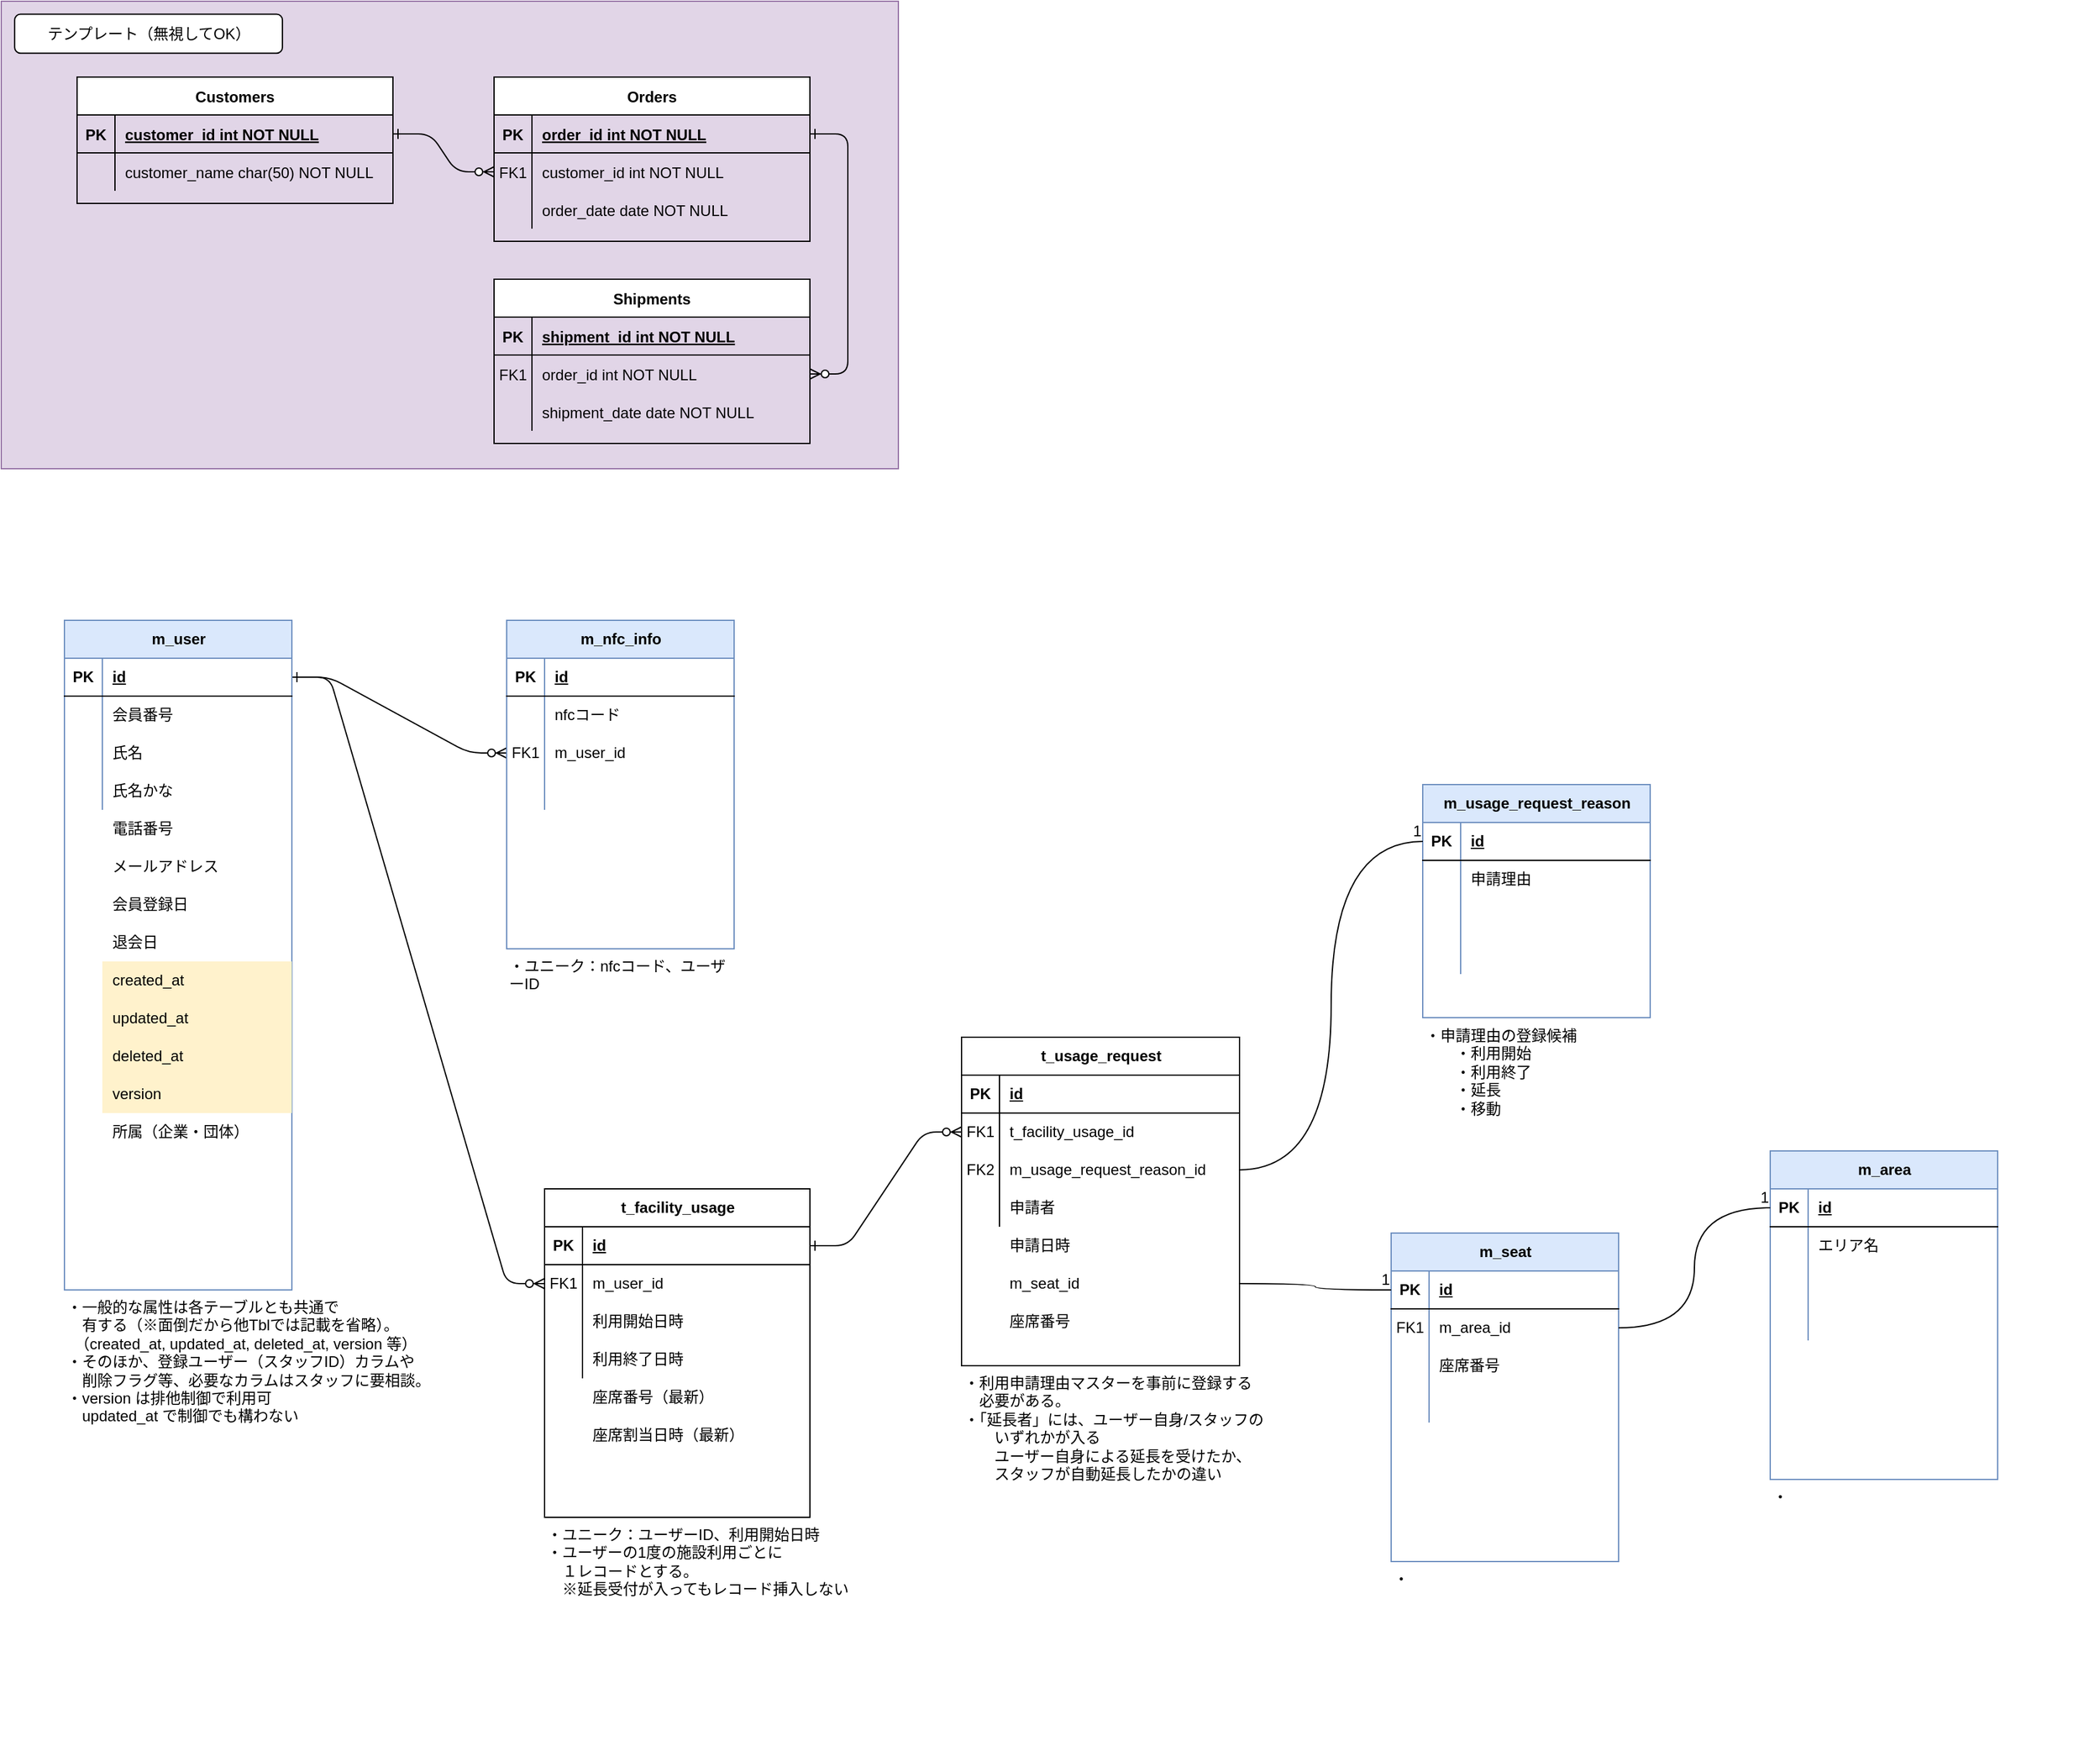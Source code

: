 <mxfile version="26.0.14">
  <diagram id="R2lEEEUBdFMjLlhIrx00" name="Page-1">
    <mxGraphModel dx="1495" dy="1040" grid="1" gridSize="10" guides="1" tooltips="1" connect="1" arrows="1" fold="1" page="1" pageScale="1" pageWidth="850" pageHeight="1100" math="0" shadow="0" extFonts="Permanent Marker^https://fonts.googleapis.com/css?family=Permanent+Marker">
      <root>
        <mxCell id="0" />
        <mxCell id="1" parent="0" />
        <mxCell id="Bmw6ZuZU9hORKg3axYNb-10" value="" style="group" parent="1" vertex="1" connectable="0">
          <mxGeometry x="60" y="60" width="710" height="370" as="geometry" />
        </mxCell>
        <mxCell id="Bmw6ZuZU9hORKg3axYNb-8" value="" style="rounded=0;whiteSpace=wrap;html=1;fillColor=#e1d5e7;strokeColor=#9673a6;" parent="Bmw6ZuZU9hORKg3axYNb-10" vertex="1">
          <mxGeometry width="710" height="370.0" as="geometry" />
        </mxCell>
        <mxCell id="Bmw6ZuZU9hORKg3axYNb-9" value="テンプレート（無視してOK）" style="rounded=1;whiteSpace=wrap;html=1;" parent="Bmw6ZuZU9hORKg3axYNb-10" vertex="1">
          <mxGeometry x="10.597" y="10.278" width="211.94" height="30.833" as="geometry" />
        </mxCell>
        <mxCell id="C-vyLk0tnHw3VtMMgP7b-1" value="" style="edgeStyle=entityRelationEdgeStyle;endArrow=ERzeroToMany;startArrow=ERone;endFill=1;startFill=0;" parent="1" source="C-vyLk0tnHw3VtMMgP7b-24" target="C-vyLk0tnHw3VtMMgP7b-6" edge="1">
          <mxGeometry width="100" height="100" relative="1" as="geometry">
            <mxPoint x="340" y="720" as="sourcePoint" />
            <mxPoint x="440" y="620" as="targetPoint" />
          </mxGeometry>
        </mxCell>
        <mxCell id="C-vyLk0tnHw3VtMMgP7b-12" value="" style="edgeStyle=entityRelationEdgeStyle;endArrow=ERzeroToMany;startArrow=ERone;endFill=1;startFill=0;" parent="1" source="C-vyLk0tnHw3VtMMgP7b-3" target="C-vyLk0tnHw3VtMMgP7b-17" edge="1">
          <mxGeometry width="100" height="100" relative="1" as="geometry">
            <mxPoint x="400" y="180" as="sourcePoint" />
            <mxPoint x="460" y="205" as="targetPoint" />
          </mxGeometry>
        </mxCell>
        <mxCell id="C-vyLk0tnHw3VtMMgP7b-2" value="Orders" style="shape=table;startSize=30;container=1;collapsible=1;childLayout=tableLayout;fixedRows=1;rowLines=0;fontStyle=1;align=center;resizeLast=1;" parent="1" vertex="1">
          <mxGeometry x="450" y="120" width="250" height="130" as="geometry" />
        </mxCell>
        <mxCell id="C-vyLk0tnHw3VtMMgP7b-3" value="" style="shape=partialRectangle;collapsible=0;dropTarget=0;pointerEvents=0;fillColor=none;points=[[0,0.5],[1,0.5]];portConstraint=eastwest;top=0;left=0;right=0;bottom=1;" parent="C-vyLk0tnHw3VtMMgP7b-2" vertex="1">
          <mxGeometry y="30" width="250" height="30" as="geometry" />
        </mxCell>
        <mxCell id="C-vyLk0tnHw3VtMMgP7b-4" value="PK" style="shape=partialRectangle;overflow=hidden;connectable=0;fillColor=none;top=0;left=0;bottom=0;right=0;fontStyle=1;" parent="C-vyLk0tnHw3VtMMgP7b-3" vertex="1">
          <mxGeometry width="30" height="30" as="geometry" />
        </mxCell>
        <mxCell id="C-vyLk0tnHw3VtMMgP7b-5" value="order_id int NOT NULL " style="shape=partialRectangle;overflow=hidden;connectable=0;fillColor=none;top=0;left=0;bottom=0;right=0;align=left;spacingLeft=6;fontStyle=5;" parent="C-vyLk0tnHw3VtMMgP7b-3" vertex="1">
          <mxGeometry x="30" width="220" height="30" as="geometry" />
        </mxCell>
        <mxCell id="C-vyLk0tnHw3VtMMgP7b-6" value="" style="shape=partialRectangle;collapsible=0;dropTarget=0;pointerEvents=0;fillColor=none;points=[[0,0.5],[1,0.5]];portConstraint=eastwest;top=0;left=0;right=0;bottom=0;" parent="C-vyLk0tnHw3VtMMgP7b-2" vertex="1">
          <mxGeometry y="60" width="250" height="30" as="geometry" />
        </mxCell>
        <mxCell id="C-vyLk0tnHw3VtMMgP7b-7" value="FK1" style="shape=partialRectangle;overflow=hidden;connectable=0;fillColor=none;top=0;left=0;bottom=0;right=0;" parent="C-vyLk0tnHw3VtMMgP7b-6" vertex="1">
          <mxGeometry width="30" height="30" as="geometry" />
        </mxCell>
        <mxCell id="C-vyLk0tnHw3VtMMgP7b-8" value="customer_id int NOT NULL" style="shape=partialRectangle;overflow=hidden;connectable=0;fillColor=none;top=0;left=0;bottom=0;right=0;align=left;spacingLeft=6;" parent="C-vyLk0tnHw3VtMMgP7b-6" vertex="1">
          <mxGeometry x="30" width="220" height="30" as="geometry" />
        </mxCell>
        <mxCell id="C-vyLk0tnHw3VtMMgP7b-9" value="" style="shape=partialRectangle;collapsible=0;dropTarget=0;pointerEvents=0;fillColor=none;points=[[0,0.5],[1,0.5]];portConstraint=eastwest;top=0;left=0;right=0;bottom=0;" parent="C-vyLk0tnHw3VtMMgP7b-2" vertex="1">
          <mxGeometry y="90" width="250" height="30" as="geometry" />
        </mxCell>
        <mxCell id="C-vyLk0tnHw3VtMMgP7b-10" value="" style="shape=partialRectangle;overflow=hidden;connectable=0;fillColor=none;top=0;left=0;bottom=0;right=0;" parent="C-vyLk0tnHw3VtMMgP7b-9" vertex="1">
          <mxGeometry width="30" height="30" as="geometry" />
        </mxCell>
        <mxCell id="C-vyLk0tnHw3VtMMgP7b-11" value="order_date date NOT NULL" style="shape=partialRectangle;overflow=hidden;connectable=0;fillColor=none;top=0;left=0;bottom=0;right=0;align=left;spacingLeft=6;" parent="C-vyLk0tnHw3VtMMgP7b-9" vertex="1">
          <mxGeometry x="30" width="220" height="30" as="geometry" />
        </mxCell>
        <mxCell id="C-vyLk0tnHw3VtMMgP7b-13" value="Shipments" style="shape=table;startSize=30;container=1;collapsible=1;childLayout=tableLayout;fixedRows=1;rowLines=0;fontStyle=1;align=center;resizeLast=1;" parent="1" vertex="1">
          <mxGeometry x="450" y="280" width="250" height="130" as="geometry" />
        </mxCell>
        <mxCell id="C-vyLk0tnHw3VtMMgP7b-14" value="" style="shape=partialRectangle;collapsible=0;dropTarget=0;pointerEvents=0;fillColor=none;points=[[0,0.5],[1,0.5]];portConstraint=eastwest;top=0;left=0;right=0;bottom=1;" parent="C-vyLk0tnHw3VtMMgP7b-13" vertex="1">
          <mxGeometry y="30" width="250" height="30" as="geometry" />
        </mxCell>
        <mxCell id="C-vyLk0tnHw3VtMMgP7b-15" value="PK" style="shape=partialRectangle;overflow=hidden;connectable=0;fillColor=none;top=0;left=0;bottom=0;right=0;fontStyle=1;" parent="C-vyLk0tnHw3VtMMgP7b-14" vertex="1">
          <mxGeometry width="30" height="30" as="geometry" />
        </mxCell>
        <mxCell id="C-vyLk0tnHw3VtMMgP7b-16" value="shipment_id int NOT NULL " style="shape=partialRectangle;overflow=hidden;connectable=0;fillColor=none;top=0;left=0;bottom=0;right=0;align=left;spacingLeft=6;fontStyle=5;" parent="C-vyLk0tnHw3VtMMgP7b-14" vertex="1">
          <mxGeometry x="30" width="220" height="30" as="geometry" />
        </mxCell>
        <mxCell id="C-vyLk0tnHw3VtMMgP7b-17" value="" style="shape=partialRectangle;collapsible=0;dropTarget=0;pointerEvents=0;fillColor=none;points=[[0,0.5],[1,0.5]];portConstraint=eastwest;top=0;left=0;right=0;bottom=0;" parent="C-vyLk0tnHw3VtMMgP7b-13" vertex="1">
          <mxGeometry y="60" width="250" height="30" as="geometry" />
        </mxCell>
        <mxCell id="C-vyLk0tnHw3VtMMgP7b-18" value="FK1" style="shape=partialRectangle;overflow=hidden;connectable=0;fillColor=none;top=0;left=0;bottom=0;right=0;" parent="C-vyLk0tnHw3VtMMgP7b-17" vertex="1">
          <mxGeometry width="30" height="30" as="geometry" />
        </mxCell>
        <mxCell id="C-vyLk0tnHw3VtMMgP7b-19" value="order_id int NOT NULL" style="shape=partialRectangle;overflow=hidden;connectable=0;fillColor=none;top=0;left=0;bottom=0;right=0;align=left;spacingLeft=6;" parent="C-vyLk0tnHw3VtMMgP7b-17" vertex="1">
          <mxGeometry x="30" width="220" height="30" as="geometry" />
        </mxCell>
        <mxCell id="C-vyLk0tnHw3VtMMgP7b-20" value="" style="shape=partialRectangle;collapsible=0;dropTarget=0;pointerEvents=0;fillColor=none;points=[[0,0.5],[1,0.5]];portConstraint=eastwest;top=0;left=0;right=0;bottom=0;" parent="C-vyLk0tnHw3VtMMgP7b-13" vertex="1">
          <mxGeometry y="90" width="250" height="30" as="geometry" />
        </mxCell>
        <mxCell id="C-vyLk0tnHw3VtMMgP7b-21" value="" style="shape=partialRectangle;overflow=hidden;connectable=0;fillColor=none;top=0;left=0;bottom=0;right=0;" parent="C-vyLk0tnHw3VtMMgP7b-20" vertex="1">
          <mxGeometry width="30" height="30" as="geometry" />
        </mxCell>
        <mxCell id="C-vyLk0tnHw3VtMMgP7b-22" value="shipment_date date NOT NULL" style="shape=partialRectangle;overflow=hidden;connectable=0;fillColor=none;top=0;left=0;bottom=0;right=0;align=left;spacingLeft=6;" parent="C-vyLk0tnHw3VtMMgP7b-20" vertex="1">
          <mxGeometry x="30" width="220" height="30" as="geometry" />
        </mxCell>
        <mxCell id="C-vyLk0tnHw3VtMMgP7b-23" value="Customers" style="shape=table;startSize=30;container=1;collapsible=1;childLayout=tableLayout;fixedRows=1;rowLines=0;fontStyle=1;align=center;resizeLast=1;" parent="1" vertex="1">
          <mxGeometry x="120" y="120" width="250" height="100" as="geometry" />
        </mxCell>
        <mxCell id="C-vyLk0tnHw3VtMMgP7b-24" value="" style="shape=partialRectangle;collapsible=0;dropTarget=0;pointerEvents=0;fillColor=none;points=[[0,0.5],[1,0.5]];portConstraint=eastwest;top=0;left=0;right=0;bottom=1;" parent="C-vyLk0tnHw3VtMMgP7b-23" vertex="1">
          <mxGeometry y="30" width="250" height="30" as="geometry" />
        </mxCell>
        <mxCell id="C-vyLk0tnHw3VtMMgP7b-25" value="PK" style="shape=partialRectangle;overflow=hidden;connectable=0;fillColor=none;top=0;left=0;bottom=0;right=0;fontStyle=1;" parent="C-vyLk0tnHw3VtMMgP7b-24" vertex="1">
          <mxGeometry width="30" height="30" as="geometry" />
        </mxCell>
        <mxCell id="C-vyLk0tnHw3VtMMgP7b-26" value="customer_id int NOT NULL " style="shape=partialRectangle;overflow=hidden;connectable=0;fillColor=none;top=0;left=0;bottom=0;right=0;align=left;spacingLeft=6;fontStyle=5;" parent="C-vyLk0tnHw3VtMMgP7b-24" vertex="1">
          <mxGeometry x="30" width="220" height="30" as="geometry" />
        </mxCell>
        <mxCell id="C-vyLk0tnHw3VtMMgP7b-27" value="" style="shape=partialRectangle;collapsible=0;dropTarget=0;pointerEvents=0;fillColor=none;points=[[0,0.5],[1,0.5]];portConstraint=eastwest;top=0;left=0;right=0;bottom=0;" parent="C-vyLk0tnHw3VtMMgP7b-23" vertex="1">
          <mxGeometry y="60" width="250" height="30" as="geometry" />
        </mxCell>
        <mxCell id="C-vyLk0tnHw3VtMMgP7b-28" value="" style="shape=partialRectangle;overflow=hidden;connectable=0;fillColor=none;top=0;left=0;bottom=0;right=0;" parent="C-vyLk0tnHw3VtMMgP7b-27" vertex="1">
          <mxGeometry width="30" height="30" as="geometry" />
        </mxCell>
        <mxCell id="C-vyLk0tnHw3VtMMgP7b-29" value="customer_name char(50) NOT NULL" style="shape=partialRectangle;overflow=hidden;connectable=0;fillColor=none;top=0;left=0;bottom=0;right=0;align=left;spacingLeft=6;" parent="C-vyLk0tnHw3VtMMgP7b-27" vertex="1">
          <mxGeometry x="30" width="220" height="30" as="geometry" />
        </mxCell>
        <mxCell id="OpNJAdLQlDWhWEvQpYmf-25" value="" style="edgeStyle=entityRelationEdgeStyle;endArrow=ERzeroToMany;startArrow=ERone;endFill=1;startFill=0;entryX=0;entryY=0.5;entryDx=0;entryDy=0;exitX=1;exitY=0.5;exitDx=0;exitDy=0;" parent="1" source="R0zpnI-MLgvsaB91XFQU-2" target="OpNJAdLQlDWhWEvQpYmf-9" edge="1">
          <mxGeometry width="100" height="100" relative="1" as="geometry">
            <mxPoint x="290" y="600" as="sourcePoint" />
            <mxPoint x="370" y="630" as="targetPoint" />
          </mxGeometry>
        </mxCell>
        <mxCell id="OpNJAdLQlDWhWEvQpYmf-40" value="" style="edgeStyle=entityRelationEdgeStyle;endArrow=ERzeroToMany;startArrow=ERone;endFill=1;startFill=0;entryX=0;entryY=0.5;entryDx=0;entryDy=0;exitX=1;exitY=0.5;exitDx=0;exitDy=0;" parent="1" source="R0zpnI-MLgvsaB91XFQU-2" target="OpNJAdLQlDWhWEvQpYmf-31" edge="1">
          <mxGeometry width="100" height="100" relative="1" as="geometry">
            <mxPoint x="300" y="605" as="sourcePoint" />
            <mxPoint x="390" y="665" as="targetPoint" />
          </mxGeometry>
        </mxCell>
        <mxCell id="Bmw6ZuZU9hORKg3axYNb-2" value="" style="group" parent="1" vertex="1" connectable="0">
          <mxGeometry x="490" y="1000" width="300" height="440" as="geometry" />
        </mxCell>
        <mxCell id="OpNJAdLQlDWhWEvQpYmf-41" value="・ユニーク：ユーザーID、利用開始日時&lt;div&gt;・ユーザーの1度の施設利用ごとに&lt;/div&gt;&lt;div&gt;　１レコードとする。&lt;/div&gt;&lt;div&gt;　※延長受付が入ってもレコード挿入しない&lt;/div&gt;&lt;div&gt;&lt;br&gt;&lt;/div&gt;" style="text;html=1;align=left;verticalAlign=top;whiteSpace=wrap;rounded=0;" parent="Bmw6ZuZU9hORKg3axYNb-2" vertex="1">
          <mxGeometry y="260" width="270" height="110" as="geometry" />
        </mxCell>
        <mxCell id="Bmw6ZuZU9hORKg3axYNb-1" value="" style="group" parent="Bmw6ZuZU9hORKg3axYNb-2" vertex="1" connectable="0">
          <mxGeometry width="300" height="260" as="geometry" />
        </mxCell>
        <mxCell id="OpNJAdLQlDWhWEvQpYmf-27" value="t_facility_usage" style="shape=table;startSize=30;container=1;collapsible=1;childLayout=tableLayout;fixedRows=1;rowLines=0;fontStyle=1;align=center;resizeLast=1;html=1;" parent="Bmw6ZuZU9hORKg3axYNb-1" vertex="1">
          <mxGeometry width="210" height="260" as="geometry" />
        </mxCell>
        <mxCell id="OpNJAdLQlDWhWEvQpYmf-28" value="" style="shape=tableRow;horizontal=0;startSize=0;swimlaneHead=0;swimlaneBody=0;fillColor=none;collapsible=0;dropTarget=0;points=[[0,0.5],[1,0.5]];portConstraint=eastwest;top=0;left=0;right=0;bottom=1;" parent="OpNJAdLQlDWhWEvQpYmf-27" vertex="1">
          <mxGeometry y="30" width="210" height="30" as="geometry" />
        </mxCell>
        <mxCell id="OpNJAdLQlDWhWEvQpYmf-29" value="PK" style="shape=partialRectangle;connectable=0;fillColor=none;top=0;left=0;bottom=0;right=0;fontStyle=1;overflow=hidden;whiteSpace=wrap;html=1;" parent="OpNJAdLQlDWhWEvQpYmf-28" vertex="1">
          <mxGeometry width="30" height="30" as="geometry">
            <mxRectangle width="30" height="30" as="alternateBounds" />
          </mxGeometry>
        </mxCell>
        <mxCell id="OpNJAdLQlDWhWEvQpYmf-30" value="id" style="shape=partialRectangle;connectable=0;fillColor=none;top=0;left=0;bottom=0;right=0;align=left;spacingLeft=6;fontStyle=5;overflow=hidden;whiteSpace=wrap;html=1;" parent="OpNJAdLQlDWhWEvQpYmf-28" vertex="1">
          <mxGeometry x="30" width="180" height="30" as="geometry">
            <mxRectangle width="180" height="30" as="alternateBounds" />
          </mxGeometry>
        </mxCell>
        <mxCell id="OpNJAdLQlDWhWEvQpYmf-31" value="" style="shape=tableRow;horizontal=0;startSize=0;swimlaneHead=0;swimlaneBody=0;fillColor=none;collapsible=0;dropTarget=0;points=[[0,0.5],[1,0.5]];portConstraint=eastwest;top=0;left=0;right=0;bottom=0;" parent="OpNJAdLQlDWhWEvQpYmf-27" vertex="1">
          <mxGeometry y="60" width="210" height="30" as="geometry" />
        </mxCell>
        <mxCell id="OpNJAdLQlDWhWEvQpYmf-32" value="FK1" style="shape=partialRectangle;connectable=0;fillColor=none;top=0;left=0;bottom=0;right=0;editable=1;overflow=hidden;whiteSpace=wrap;html=1;" parent="OpNJAdLQlDWhWEvQpYmf-31" vertex="1">
          <mxGeometry width="30" height="30" as="geometry">
            <mxRectangle width="30" height="30" as="alternateBounds" />
          </mxGeometry>
        </mxCell>
        <mxCell id="OpNJAdLQlDWhWEvQpYmf-33" value="m_user_id" style="shape=partialRectangle;connectable=0;fillColor=none;top=0;left=0;bottom=0;right=0;align=left;spacingLeft=6;overflow=hidden;whiteSpace=wrap;html=1;" parent="OpNJAdLQlDWhWEvQpYmf-31" vertex="1">
          <mxGeometry x="30" width="180" height="30" as="geometry">
            <mxRectangle width="180" height="30" as="alternateBounds" />
          </mxGeometry>
        </mxCell>
        <mxCell id="OpNJAdLQlDWhWEvQpYmf-34" value="" style="shape=tableRow;horizontal=0;startSize=0;swimlaneHead=0;swimlaneBody=0;fillColor=none;collapsible=0;dropTarget=0;points=[[0,0.5],[1,0.5]];portConstraint=eastwest;top=0;left=0;right=0;bottom=0;" parent="OpNJAdLQlDWhWEvQpYmf-27" vertex="1">
          <mxGeometry y="90" width="210" height="30" as="geometry" />
        </mxCell>
        <mxCell id="OpNJAdLQlDWhWEvQpYmf-35" value="" style="shape=partialRectangle;connectable=0;fillColor=none;top=0;left=0;bottom=0;right=0;editable=1;overflow=hidden;whiteSpace=wrap;html=1;" parent="OpNJAdLQlDWhWEvQpYmf-34" vertex="1">
          <mxGeometry width="30" height="30" as="geometry">
            <mxRectangle width="30" height="30" as="alternateBounds" />
          </mxGeometry>
        </mxCell>
        <mxCell id="OpNJAdLQlDWhWEvQpYmf-36" value="利用開始日時" style="shape=partialRectangle;connectable=0;fillColor=none;top=0;left=0;bottom=0;right=0;align=left;spacingLeft=6;overflow=hidden;whiteSpace=wrap;html=1;" parent="OpNJAdLQlDWhWEvQpYmf-34" vertex="1">
          <mxGeometry x="30" width="180" height="30" as="geometry">
            <mxRectangle width="180" height="30" as="alternateBounds" />
          </mxGeometry>
        </mxCell>
        <mxCell id="OpNJAdLQlDWhWEvQpYmf-37" value="" style="shape=tableRow;horizontal=0;startSize=0;swimlaneHead=0;swimlaneBody=0;fillColor=none;collapsible=0;dropTarget=0;points=[[0,0.5],[1,0.5]];portConstraint=eastwest;top=0;left=0;right=0;bottom=0;" parent="OpNJAdLQlDWhWEvQpYmf-27" vertex="1">
          <mxGeometry y="120" width="210" height="30" as="geometry" />
        </mxCell>
        <mxCell id="OpNJAdLQlDWhWEvQpYmf-38" value="" style="shape=partialRectangle;connectable=0;fillColor=none;top=0;left=0;bottom=0;right=0;editable=1;overflow=hidden;whiteSpace=wrap;html=1;" parent="OpNJAdLQlDWhWEvQpYmf-37" vertex="1">
          <mxGeometry width="30" height="30" as="geometry">
            <mxRectangle width="30" height="30" as="alternateBounds" />
          </mxGeometry>
        </mxCell>
        <mxCell id="OpNJAdLQlDWhWEvQpYmf-39" value="利用終了日時" style="shape=partialRectangle;connectable=0;fillColor=none;top=0;left=0;bottom=0;right=0;align=left;spacingLeft=6;overflow=hidden;whiteSpace=wrap;html=1;" parent="OpNJAdLQlDWhWEvQpYmf-37" vertex="1">
          <mxGeometry x="30" width="180" height="30" as="geometry">
            <mxRectangle width="180" height="30" as="alternateBounds" />
          </mxGeometry>
        </mxCell>
        <mxCell id="OpNJAdLQlDWhWEvQpYmf-44" value="座席割当日時（最新）" style="shape=partialRectangle;connectable=0;fillColor=none;top=0;left=0;bottom=0;right=0;align=left;spacingLeft=6;overflow=hidden;whiteSpace=wrap;html=1;" parent="Bmw6ZuZU9hORKg3axYNb-1" vertex="1">
          <mxGeometry x="30" y="180" width="180" height="30" as="geometry">
            <mxRectangle width="150" height="30" as="alternateBounds" />
          </mxGeometry>
        </mxCell>
        <mxCell id="OpNJAdLQlDWhWEvQpYmf-59" value="" style="shape=partialRectangle;connectable=0;fillColor=none;top=0;left=0;bottom=0;right=0;align=left;spacingLeft=6;overflow=hidden;whiteSpace=wrap;html=1;" parent="Bmw6ZuZU9hORKg3axYNb-1" vertex="1">
          <mxGeometry x="30" y="210" width="180" height="30" as="geometry">
            <mxRectangle width="150" height="30" as="alternateBounds" />
          </mxGeometry>
        </mxCell>
        <mxCell id="H5h0Q3hbHZHvRmOCiaOI-16" value="座席番号（最新）" style="shape=partialRectangle;connectable=0;fillColor=none;top=0;left=0;bottom=0;right=0;align=left;spacingLeft=6;overflow=hidden;whiteSpace=wrap;html=1;" parent="Bmw6ZuZU9hORKg3axYNb-1" vertex="1">
          <mxGeometry x="30" y="150" width="180" height="30" as="geometry">
            <mxRectangle width="150" height="30" as="alternateBounds" />
          </mxGeometry>
        </mxCell>
        <mxCell id="Bmw6ZuZU9hORKg3axYNb-5" value="" style="group" parent="1" vertex="1" connectable="0">
          <mxGeometry x="110" y="550" width="290" height="650" as="geometry" />
        </mxCell>
        <mxCell id="OpNJAdLQlDWhWEvQpYmf-62" value="・一般的な属性は各テーブルとも共通で&lt;div&gt;　有する（※面倒だから他Tblでは記載を省略）。&lt;br&gt;&lt;div&gt;　（created_at, updated_at, deleted_at, version 等）&lt;br&gt;&lt;div&gt;・そのほか、登録ユーザー（スタッフID）カラムや&lt;/div&gt;&lt;div&gt;　削除フラグ等、&lt;span style=&quot;background-color: transparent; color: light-dark(rgb(0, 0, 0), rgb(255, 255, 255));&quot;&gt;必要なカラムはスタッフに要相談。&lt;/span&gt;&lt;/div&gt;&lt;div&gt;・version は排他制御で利用可&lt;/div&gt;&lt;div&gt;　updated_at で制御でも構わない&lt;/div&gt;&lt;/div&gt;&lt;/div&gt;" style="text;html=1;align=left;verticalAlign=top;whiteSpace=wrap;rounded=0;" parent="Bmw6ZuZU9hORKg3axYNb-5" vertex="1">
          <mxGeometry y="530" width="290" height="120" as="geometry" />
        </mxCell>
        <mxCell id="Bmw6ZuZU9hORKg3axYNb-4" value="" style="group" parent="Bmw6ZuZU9hORKg3axYNb-5" vertex="1" connectable="0">
          <mxGeometry width="180" height="530" as="geometry" />
        </mxCell>
        <mxCell id="R0zpnI-MLgvsaB91XFQU-1" value="m_user" style="shape=table;startSize=30;container=1;collapsible=1;childLayout=tableLayout;fixedRows=1;rowLines=0;fontStyle=1;align=center;resizeLast=1;html=1;fillColor=#dae8fc;strokeColor=#6c8ebf;" parent="Bmw6ZuZU9hORKg3axYNb-4" vertex="1">
          <mxGeometry width="180" height="530" as="geometry" />
        </mxCell>
        <mxCell id="R0zpnI-MLgvsaB91XFQU-2" value="" style="shape=tableRow;horizontal=0;startSize=0;swimlaneHead=0;swimlaneBody=0;fillColor=none;collapsible=0;dropTarget=0;points=[[0,0.5],[1,0.5]];portConstraint=eastwest;top=0;left=0;right=0;bottom=1;" parent="R0zpnI-MLgvsaB91XFQU-1" vertex="1">
          <mxGeometry y="30" width="180" height="30" as="geometry" />
        </mxCell>
        <mxCell id="R0zpnI-MLgvsaB91XFQU-3" value="PK" style="shape=partialRectangle;connectable=0;fillColor=none;top=0;left=0;bottom=0;right=0;fontStyle=1;overflow=hidden;whiteSpace=wrap;html=1;" parent="R0zpnI-MLgvsaB91XFQU-2" vertex="1">
          <mxGeometry width="30" height="30" as="geometry">
            <mxRectangle width="30" height="30" as="alternateBounds" />
          </mxGeometry>
        </mxCell>
        <mxCell id="R0zpnI-MLgvsaB91XFQU-4" value="id" style="shape=partialRectangle;connectable=0;fillColor=none;top=0;left=0;bottom=0;right=0;align=left;spacingLeft=6;fontStyle=5;overflow=hidden;whiteSpace=wrap;html=1;" parent="R0zpnI-MLgvsaB91XFQU-2" vertex="1">
          <mxGeometry x="30" width="150" height="30" as="geometry">
            <mxRectangle width="150" height="30" as="alternateBounds" />
          </mxGeometry>
        </mxCell>
        <mxCell id="R0zpnI-MLgvsaB91XFQU-5" value="" style="shape=tableRow;horizontal=0;startSize=0;swimlaneHead=0;swimlaneBody=0;fillColor=none;collapsible=0;dropTarget=0;points=[[0,0.5],[1,0.5]];portConstraint=eastwest;top=0;left=0;right=0;bottom=0;" parent="R0zpnI-MLgvsaB91XFQU-1" vertex="1">
          <mxGeometry y="60" width="180" height="30" as="geometry" />
        </mxCell>
        <mxCell id="R0zpnI-MLgvsaB91XFQU-6" value="" style="shape=partialRectangle;connectable=0;fillColor=none;top=0;left=0;bottom=0;right=0;editable=1;overflow=hidden;whiteSpace=wrap;html=1;" parent="R0zpnI-MLgvsaB91XFQU-5" vertex="1">
          <mxGeometry width="30" height="30" as="geometry">
            <mxRectangle width="30" height="30" as="alternateBounds" />
          </mxGeometry>
        </mxCell>
        <mxCell id="R0zpnI-MLgvsaB91XFQU-7" value="会員番号" style="shape=partialRectangle;connectable=0;fillColor=none;top=0;left=0;bottom=0;right=0;align=left;spacingLeft=6;overflow=hidden;whiteSpace=wrap;html=1;" parent="R0zpnI-MLgvsaB91XFQU-5" vertex="1">
          <mxGeometry x="30" width="150" height="30" as="geometry">
            <mxRectangle width="150" height="30" as="alternateBounds" />
          </mxGeometry>
        </mxCell>
        <mxCell id="R0zpnI-MLgvsaB91XFQU-8" value="" style="shape=tableRow;horizontal=0;startSize=0;swimlaneHead=0;swimlaneBody=0;fillColor=none;collapsible=0;dropTarget=0;points=[[0,0.5],[1,0.5]];portConstraint=eastwest;top=0;left=0;right=0;bottom=0;" parent="R0zpnI-MLgvsaB91XFQU-1" vertex="1">
          <mxGeometry y="90" width="180" height="30" as="geometry" />
        </mxCell>
        <mxCell id="R0zpnI-MLgvsaB91XFQU-9" value="" style="shape=partialRectangle;connectable=0;fillColor=none;top=0;left=0;bottom=0;right=0;editable=1;overflow=hidden;whiteSpace=wrap;html=1;" parent="R0zpnI-MLgvsaB91XFQU-8" vertex="1">
          <mxGeometry width="30" height="30" as="geometry">
            <mxRectangle width="30" height="30" as="alternateBounds" />
          </mxGeometry>
        </mxCell>
        <mxCell id="R0zpnI-MLgvsaB91XFQU-10" value="氏名" style="shape=partialRectangle;connectable=0;fillColor=none;top=0;left=0;bottom=0;right=0;align=left;spacingLeft=6;overflow=hidden;whiteSpace=wrap;html=1;" parent="R0zpnI-MLgvsaB91XFQU-8" vertex="1">
          <mxGeometry x="30" width="150" height="30" as="geometry">
            <mxRectangle width="150" height="30" as="alternateBounds" />
          </mxGeometry>
        </mxCell>
        <mxCell id="R0zpnI-MLgvsaB91XFQU-11" value="" style="shape=tableRow;horizontal=0;startSize=0;swimlaneHead=0;swimlaneBody=0;fillColor=none;collapsible=0;dropTarget=0;points=[[0,0.5],[1,0.5]];portConstraint=eastwest;top=0;left=0;right=0;bottom=0;" parent="R0zpnI-MLgvsaB91XFQU-1" vertex="1">
          <mxGeometry y="120" width="180" height="30" as="geometry" />
        </mxCell>
        <mxCell id="R0zpnI-MLgvsaB91XFQU-12" value="" style="shape=partialRectangle;connectable=0;fillColor=none;top=0;left=0;bottom=0;right=0;editable=1;overflow=hidden;whiteSpace=wrap;html=1;" parent="R0zpnI-MLgvsaB91XFQU-11" vertex="1">
          <mxGeometry width="30" height="30" as="geometry">
            <mxRectangle width="30" height="30" as="alternateBounds" />
          </mxGeometry>
        </mxCell>
        <mxCell id="R0zpnI-MLgvsaB91XFQU-13" value="氏名かな" style="shape=partialRectangle;connectable=0;fillColor=none;top=0;left=0;bottom=0;right=0;align=left;spacingLeft=6;overflow=hidden;whiteSpace=wrap;html=1;" parent="R0zpnI-MLgvsaB91XFQU-11" vertex="1">
          <mxGeometry x="30" width="150" height="30" as="geometry">
            <mxRectangle width="150" height="30" as="alternateBounds" />
          </mxGeometry>
        </mxCell>
        <mxCell id="OpNJAdLQlDWhWEvQpYmf-1" value="電話番号" style="shape=partialRectangle;connectable=0;fillColor=none;top=0;left=0;bottom=0;right=0;align=left;spacingLeft=6;overflow=hidden;whiteSpace=wrap;html=1;" parent="Bmw6ZuZU9hORKg3axYNb-4" vertex="1">
          <mxGeometry x="30" y="150" width="150" height="30" as="geometry">
            <mxRectangle width="150" height="30" as="alternateBounds" />
          </mxGeometry>
        </mxCell>
        <mxCell id="OpNJAdLQlDWhWEvQpYmf-15" value="メールアドレス" style="shape=partialRectangle;connectable=0;fillColor=none;top=0;left=0;bottom=0;right=0;align=left;spacingLeft=6;overflow=hidden;whiteSpace=wrap;html=1;" parent="Bmw6ZuZU9hORKg3axYNb-4" vertex="1">
          <mxGeometry x="30" y="180" width="150" height="30" as="geometry">
            <mxRectangle width="150" height="30" as="alternateBounds" />
          </mxGeometry>
        </mxCell>
        <mxCell id="OpNJAdLQlDWhWEvQpYmf-16" value="会員登録日" style="shape=partialRectangle;connectable=0;fillColor=none;top=0;left=0;bottom=0;right=0;align=left;spacingLeft=6;overflow=hidden;whiteSpace=wrap;html=1;" parent="Bmw6ZuZU9hORKg3axYNb-4" vertex="1">
          <mxGeometry x="30" y="210" width="150" height="30" as="geometry">
            <mxRectangle width="150" height="30" as="alternateBounds" />
          </mxGeometry>
        </mxCell>
        <mxCell id="OpNJAdLQlDWhWEvQpYmf-17" value="退会日" style="shape=partialRectangle;connectable=0;fillColor=none;top=0;left=0;bottom=0;right=0;align=left;spacingLeft=6;overflow=hidden;whiteSpace=wrap;html=1;" parent="Bmw6ZuZU9hORKg3axYNb-4" vertex="1">
          <mxGeometry x="30" y="240" width="150" height="30" as="geometry">
            <mxRectangle width="150" height="30" as="alternateBounds" />
          </mxGeometry>
        </mxCell>
        <mxCell id="OpNJAdLQlDWhWEvQpYmf-18" value="created_at" style="shape=partialRectangle;connectable=0;fillColor=#fff2cc;top=0;left=0;bottom=0;right=0;align=left;spacingLeft=6;overflow=hidden;whiteSpace=wrap;html=1;strokeColor=#d6b656;" parent="Bmw6ZuZU9hORKg3axYNb-4" vertex="1">
          <mxGeometry x="30" y="270" width="150" height="30" as="geometry">
            <mxRectangle width="150" height="30" as="alternateBounds" />
          </mxGeometry>
        </mxCell>
        <mxCell id="OpNJAdLQlDWhWEvQpYmf-19" value="updated_at" style="shape=partialRectangle;connectable=0;fillColor=#fff2cc;top=0;left=0;bottom=0;right=0;align=left;spacingLeft=6;overflow=hidden;whiteSpace=wrap;html=1;strokeColor=#d6b656;" parent="Bmw6ZuZU9hORKg3axYNb-4" vertex="1">
          <mxGeometry x="30" y="300" width="150" height="30" as="geometry">
            <mxRectangle width="150" height="30" as="alternateBounds" />
          </mxGeometry>
        </mxCell>
        <mxCell id="OpNJAdLQlDWhWEvQpYmf-20" value="deleted_at" style="shape=partialRectangle;connectable=0;fillColor=#fff2cc;top=0;left=0;bottom=0;right=0;align=left;spacingLeft=6;overflow=hidden;whiteSpace=wrap;html=1;strokeColor=#d6b656;" parent="Bmw6ZuZU9hORKg3axYNb-4" vertex="1">
          <mxGeometry x="30" y="330" width="150" height="30" as="geometry">
            <mxRectangle width="150" height="30" as="alternateBounds" />
          </mxGeometry>
        </mxCell>
        <mxCell id="OpNJAdLQlDWhWEvQpYmf-21" value="version" style="shape=partialRectangle;connectable=0;fillColor=#fff2cc;top=0;left=0;bottom=0;right=0;align=left;spacingLeft=6;overflow=hidden;whiteSpace=wrap;html=1;strokeColor=#d6b656;" parent="Bmw6ZuZU9hORKg3axYNb-4" vertex="1">
          <mxGeometry x="30" y="360" width="150" height="30" as="geometry">
            <mxRectangle width="150" height="30" as="alternateBounds" />
          </mxGeometry>
        </mxCell>
        <mxCell id="OpNJAdLQlDWhWEvQpYmf-61" value="所属（企業・団体）" style="shape=partialRectangle;connectable=0;fillColor=none;top=0;left=0;bottom=0;right=0;align=left;spacingLeft=6;overflow=hidden;whiteSpace=wrap;html=1;" parent="Bmw6ZuZU9hORKg3axYNb-4" vertex="1">
          <mxGeometry x="30" y="390" width="150" height="30" as="geometry">
            <mxRectangle width="150" height="30" as="alternateBounds" />
          </mxGeometry>
        </mxCell>
        <mxCell id="Bmw6ZuZU9hORKg3axYNb-6" value="" style="group" parent="1" vertex="1" connectable="0">
          <mxGeometry x="460" y="550" width="180" height="310" as="geometry" />
        </mxCell>
        <mxCell id="OpNJAdLQlDWhWEvQpYmf-2" value="m_nfc_info" style="shape=table;startSize=30;container=1;collapsible=1;childLayout=tableLayout;fixedRows=1;rowLines=0;fontStyle=1;align=center;resizeLast=1;html=1;fillColor=#dae8fc;strokeColor=#6c8ebf;" parent="Bmw6ZuZU9hORKg3axYNb-6" vertex="1">
          <mxGeometry width="180" height="260" as="geometry" />
        </mxCell>
        <mxCell id="OpNJAdLQlDWhWEvQpYmf-3" value="" style="shape=tableRow;horizontal=0;startSize=0;swimlaneHead=0;swimlaneBody=0;fillColor=none;collapsible=0;dropTarget=0;points=[[0,0.5],[1,0.5]];portConstraint=eastwest;top=0;left=0;right=0;bottom=1;" parent="OpNJAdLQlDWhWEvQpYmf-2" vertex="1">
          <mxGeometry y="30" width="180" height="30" as="geometry" />
        </mxCell>
        <mxCell id="OpNJAdLQlDWhWEvQpYmf-4" value="PK" style="shape=partialRectangle;connectable=0;fillColor=none;top=0;left=0;bottom=0;right=0;fontStyle=1;overflow=hidden;whiteSpace=wrap;html=1;" parent="OpNJAdLQlDWhWEvQpYmf-3" vertex="1">
          <mxGeometry width="30" height="30" as="geometry">
            <mxRectangle width="30" height="30" as="alternateBounds" />
          </mxGeometry>
        </mxCell>
        <mxCell id="OpNJAdLQlDWhWEvQpYmf-5" value="id" style="shape=partialRectangle;connectable=0;fillColor=none;top=0;left=0;bottom=0;right=0;align=left;spacingLeft=6;fontStyle=5;overflow=hidden;whiteSpace=wrap;html=1;" parent="OpNJAdLQlDWhWEvQpYmf-3" vertex="1">
          <mxGeometry x="30" width="150" height="30" as="geometry">
            <mxRectangle width="150" height="30" as="alternateBounds" />
          </mxGeometry>
        </mxCell>
        <mxCell id="OpNJAdLQlDWhWEvQpYmf-6" value="" style="shape=tableRow;horizontal=0;startSize=0;swimlaneHead=0;swimlaneBody=0;fillColor=none;collapsible=0;dropTarget=0;points=[[0,0.5],[1,0.5]];portConstraint=eastwest;top=0;left=0;right=0;bottom=0;" parent="OpNJAdLQlDWhWEvQpYmf-2" vertex="1">
          <mxGeometry y="60" width="180" height="30" as="geometry" />
        </mxCell>
        <mxCell id="OpNJAdLQlDWhWEvQpYmf-7" value="" style="shape=partialRectangle;connectable=0;fillColor=none;top=0;left=0;bottom=0;right=0;editable=1;overflow=hidden;whiteSpace=wrap;html=1;" parent="OpNJAdLQlDWhWEvQpYmf-6" vertex="1">
          <mxGeometry width="30" height="30" as="geometry">
            <mxRectangle width="30" height="30" as="alternateBounds" />
          </mxGeometry>
        </mxCell>
        <mxCell id="OpNJAdLQlDWhWEvQpYmf-8" value="nfcコード" style="shape=partialRectangle;connectable=0;fillColor=none;top=0;left=0;bottom=0;right=0;align=left;spacingLeft=6;overflow=hidden;whiteSpace=wrap;html=1;" parent="OpNJAdLQlDWhWEvQpYmf-6" vertex="1">
          <mxGeometry x="30" width="150" height="30" as="geometry">
            <mxRectangle width="150" height="30" as="alternateBounds" />
          </mxGeometry>
        </mxCell>
        <mxCell id="OpNJAdLQlDWhWEvQpYmf-9" value="" style="shape=tableRow;horizontal=0;startSize=0;swimlaneHead=0;swimlaneBody=0;fillColor=none;collapsible=0;dropTarget=0;points=[[0,0.5],[1,0.5]];portConstraint=eastwest;top=0;left=0;right=0;bottom=0;" parent="OpNJAdLQlDWhWEvQpYmf-2" vertex="1">
          <mxGeometry y="90" width="180" height="30" as="geometry" />
        </mxCell>
        <mxCell id="OpNJAdLQlDWhWEvQpYmf-10" value="FK1" style="shape=partialRectangle;connectable=0;fillColor=none;top=0;left=0;bottom=0;right=0;editable=1;overflow=hidden;whiteSpace=wrap;html=1;" parent="OpNJAdLQlDWhWEvQpYmf-9" vertex="1">
          <mxGeometry width="30" height="30" as="geometry">
            <mxRectangle width="30" height="30" as="alternateBounds" />
          </mxGeometry>
        </mxCell>
        <mxCell id="OpNJAdLQlDWhWEvQpYmf-11" value="m_user_id" style="shape=partialRectangle;connectable=0;fillColor=none;top=0;left=0;bottom=0;right=0;align=left;spacingLeft=6;overflow=hidden;whiteSpace=wrap;html=1;" parent="OpNJAdLQlDWhWEvQpYmf-9" vertex="1">
          <mxGeometry x="30" width="150" height="30" as="geometry">
            <mxRectangle width="150" height="30" as="alternateBounds" />
          </mxGeometry>
        </mxCell>
        <mxCell id="OpNJAdLQlDWhWEvQpYmf-12" value="" style="shape=tableRow;horizontal=0;startSize=0;swimlaneHead=0;swimlaneBody=0;fillColor=none;collapsible=0;dropTarget=0;points=[[0,0.5],[1,0.5]];portConstraint=eastwest;top=0;left=0;right=0;bottom=0;" parent="OpNJAdLQlDWhWEvQpYmf-2" vertex="1">
          <mxGeometry y="120" width="180" height="30" as="geometry" />
        </mxCell>
        <mxCell id="OpNJAdLQlDWhWEvQpYmf-13" value="" style="shape=partialRectangle;connectable=0;fillColor=none;top=0;left=0;bottom=0;right=0;editable=1;overflow=hidden;whiteSpace=wrap;html=1;" parent="OpNJAdLQlDWhWEvQpYmf-12" vertex="1">
          <mxGeometry width="30" height="30" as="geometry">
            <mxRectangle width="30" height="30" as="alternateBounds" />
          </mxGeometry>
        </mxCell>
        <mxCell id="OpNJAdLQlDWhWEvQpYmf-14" value="　" style="shape=partialRectangle;connectable=0;fillColor=none;top=0;left=0;bottom=0;right=0;align=left;spacingLeft=6;overflow=hidden;whiteSpace=wrap;html=1;" parent="OpNJAdLQlDWhWEvQpYmf-12" vertex="1">
          <mxGeometry x="30" width="150" height="30" as="geometry">
            <mxRectangle width="150" height="30" as="alternateBounds" />
          </mxGeometry>
        </mxCell>
        <mxCell id="OpNJAdLQlDWhWEvQpYmf-42" value="・ユニーク：nfcコード、ユーザーID&lt;div&gt;&lt;br&gt;&lt;/div&gt;" style="text;html=1;align=left;verticalAlign=top;whiteSpace=wrap;rounded=0;" parent="Bmw6ZuZU9hORKg3axYNb-6" vertex="1">
          <mxGeometry y="260" width="180" height="50" as="geometry" />
        </mxCell>
        <mxCell id="H5h0Q3hbHZHvRmOCiaOI-1" value="" style="group" parent="1" vertex="1" connectable="0">
          <mxGeometry x="1160" y="1035" width="260" height="370" as="geometry" />
        </mxCell>
        <mxCell id="H5h0Q3hbHZHvRmOCiaOI-2" value="m_seat" style="shape=table;startSize=30;container=1;collapsible=1;childLayout=tableLayout;fixedRows=1;rowLines=0;fontStyle=1;align=center;resizeLast=1;html=1;fillColor=#dae8fc;strokeColor=#6c8ebf;" parent="H5h0Q3hbHZHvRmOCiaOI-1" vertex="1">
          <mxGeometry width="180" height="260" as="geometry" />
        </mxCell>
        <mxCell id="H5h0Q3hbHZHvRmOCiaOI-3" value="" style="shape=tableRow;horizontal=0;startSize=0;swimlaneHead=0;swimlaneBody=0;fillColor=none;collapsible=0;dropTarget=0;points=[[0,0.5],[1,0.5]];portConstraint=eastwest;top=0;left=0;right=0;bottom=1;" parent="H5h0Q3hbHZHvRmOCiaOI-2" vertex="1">
          <mxGeometry y="30" width="180" height="30" as="geometry" />
        </mxCell>
        <mxCell id="H5h0Q3hbHZHvRmOCiaOI-4" value="PK" style="shape=partialRectangle;connectable=0;fillColor=none;top=0;left=0;bottom=0;right=0;fontStyle=1;overflow=hidden;whiteSpace=wrap;html=1;" parent="H5h0Q3hbHZHvRmOCiaOI-3" vertex="1">
          <mxGeometry width="30" height="30" as="geometry">
            <mxRectangle width="30" height="30" as="alternateBounds" />
          </mxGeometry>
        </mxCell>
        <mxCell id="H5h0Q3hbHZHvRmOCiaOI-5" value="id" style="shape=partialRectangle;connectable=0;fillColor=none;top=0;left=0;bottom=0;right=0;align=left;spacingLeft=6;fontStyle=5;overflow=hidden;whiteSpace=wrap;html=1;" parent="H5h0Q3hbHZHvRmOCiaOI-3" vertex="1">
          <mxGeometry x="30" width="150" height="30" as="geometry">
            <mxRectangle width="150" height="30" as="alternateBounds" />
          </mxGeometry>
        </mxCell>
        <mxCell id="H5h0Q3hbHZHvRmOCiaOI-6" value="" style="shape=tableRow;horizontal=0;startSize=0;swimlaneHead=0;swimlaneBody=0;fillColor=none;collapsible=0;dropTarget=0;points=[[0,0.5],[1,0.5]];portConstraint=eastwest;top=0;left=0;right=0;bottom=0;" parent="H5h0Q3hbHZHvRmOCiaOI-2" vertex="1">
          <mxGeometry y="60" width="180" height="30" as="geometry" />
        </mxCell>
        <mxCell id="H5h0Q3hbHZHvRmOCiaOI-7" value="FK1" style="shape=partialRectangle;connectable=0;fillColor=none;top=0;left=0;bottom=0;right=0;editable=1;overflow=hidden;whiteSpace=wrap;html=1;" parent="H5h0Q3hbHZHvRmOCiaOI-6" vertex="1">
          <mxGeometry width="30" height="30" as="geometry">
            <mxRectangle width="30" height="30" as="alternateBounds" />
          </mxGeometry>
        </mxCell>
        <mxCell id="H5h0Q3hbHZHvRmOCiaOI-8" value="m_area_id" style="shape=partialRectangle;connectable=0;fillColor=none;top=0;left=0;bottom=0;right=0;align=left;spacingLeft=6;overflow=hidden;whiteSpace=wrap;html=1;" parent="H5h0Q3hbHZHvRmOCiaOI-6" vertex="1">
          <mxGeometry x="30" width="150" height="30" as="geometry">
            <mxRectangle width="150" height="30" as="alternateBounds" />
          </mxGeometry>
        </mxCell>
        <mxCell id="H5h0Q3hbHZHvRmOCiaOI-9" value="" style="shape=tableRow;horizontal=0;startSize=0;swimlaneHead=0;swimlaneBody=0;fillColor=none;collapsible=0;dropTarget=0;points=[[0,0.5],[1,0.5]];portConstraint=eastwest;top=0;left=0;right=0;bottom=0;" parent="H5h0Q3hbHZHvRmOCiaOI-2" vertex="1">
          <mxGeometry y="90" width="180" height="30" as="geometry" />
        </mxCell>
        <mxCell id="H5h0Q3hbHZHvRmOCiaOI-10" value="" style="shape=partialRectangle;connectable=0;fillColor=none;top=0;left=0;bottom=0;right=0;editable=1;overflow=hidden;whiteSpace=wrap;html=1;" parent="H5h0Q3hbHZHvRmOCiaOI-9" vertex="1">
          <mxGeometry width="30" height="30" as="geometry">
            <mxRectangle width="30" height="30" as="alternateBounds" />
          </mxGeometry>
        </mxCell>
        <mxCell id="H5h0Q3hbHZHvRmOCiaOI-11" value="座席番号" style="shape=partialRectangle;connectable=0;fillColor=none;top=0;left=0;bottom=0;right=0;align=left;spacingLeft=6;overflow=hidden;whiteSpace=wrap;html=1;" parent="H5h0Q3hbHZHvRmOCiaOI-9" vertex="1">
          <mxGeometry x="30" width="150" height="30" as="geometry">
            <mxRectangle width="150" height="30" as="alternateBounds" />
          </mxGeometry>
        </mxCell>
        <mxCell id="H5h0Q3hbHZHvRmOCiaOI-12" value="" style="shape=tableRow;horizontal=0;startSize=0;swimlaneHead=0;swimlaneBody=0;fillColor=none;collapsible=0;dropTarget=0;points=[[0,0.5],[1,0.5]];portConstraint=eastwest;top=0;left=0;right=0;bottom=0;" parent="H5h0Q3hbHZHvRmOCiaOI-2" vertex="1">
          <mxGeometry y="120" width="180" height="30" as="geometry" />
        </mxCell>
        <mxCell id="H5h0Q3hbHZHvRmOCiaOI-13" value="" style="shape=partialRectangle;connectable=0;fillColor=none;top=0;left=0;bottom=0;right=0;editable=1;overflow=hidden;whiteSpace=wrap;html=1;" parent="H5h0Q3hbHZHvRmOCiaOI-12" vertex="1">
          <mxGeometry width="30" height="30" as="geometry">
            <mxRectangle width="30" height="30" as="alternateBounds" />
          </mxGeometry>
        </mxCell>
        <mxCell id="H5h0Q3hbHZHvRmOCiaOI-14" value="　" style="shape=partialRectangle;connectable=0;fillColor=none;top=0;left=0;bottom=0;right=0;align=left;spacingLeft=6;overflow=hidden;whiteSpace=wrap;html=1;" parent="H5h0Q3hbHZHvRmOCiaOI-12" vertex="1">
          <mxGeometry x="30" width="150" height="30" as="geometry">
            <mxRectangle width="150" height="30" as="alternateBounds" />
          </mxGeometry>
        </mxCell>
        <mxCell id="H5h0Q3hbHZHvRmOCiaOI-15" value="・" style="text;html=1;align=left;verticalAlign=top;whiteSpace=wrap;rounded=0;" parent="H5h0Q3hbHZHvRmOCiaOI-1" vertex="1">
          <mxGeometry y="260" width="260" height="50" as="geometry" />
        </mxCell>
        <mxCell id="H5h0Q3hbHZHvRmOCiaOI-20" value="" style="group" parent="1" vertex="1" connectable="0">
          <mxGeometry x="1460" y="970" width="260" height="370" as="geometry" />
        </mxCell>
        <mxCell id="H5h0Q3hbHZHvRmOCiaOI-21" value="m_area" style="shape=table;startSize=30;container=1;collapsible=1;childLayout=tableLayout;fixedRows=1;rowLines=0;fontStyle=1;align=center;resizeLast=1;html=1;fillColor=#dae8fc;strokeColor=#6c8ebf;" parent="H5h0Q3hbHZHvRmOCiaOI-20" vertex="1">
          <mxGeometry width="180" height="260" as="geometry" />
        </mxCell>
        <mxCell id="H5h0Q3hbHZHvRmOCiaOI-22" value="" style="shape=tableRow;horizontal=0;startSize=0;swimlaneHead=0;swimlaneBody=0;fillColor=none;collapsible=0;dropTarget=0;points=[[0,0.5],[1,0.5]];portConstraint=eastwest;top=0;left=0;right=0;bottom=1;" parent="H5h0Q3hbHZHvRmOCiaOI-21" vertex="1">
          <mxGeometry y="30" width="180" height="30" as="geometry" />
        </mxCell>
        <mxCell id="H5h0Q3hbHZHvRmOCiaOI-23" value="PK" style="shape=partialRectangle;connectable=0;fillColor=none;top=0;left=0;bottom=0;right=0;fontStyle=1;overflow=hidden;whiteSpace=wrap;html=1;" parent="H5h0Q3hbHZHvRmOCiaOI-22" vertex="1">
          <mxGeometry width="30" height="30" as="geometry">
            <mxRectangle width="30" height="30" as="alternateBounds" />
          </mxGeometry>
        </mxCell>
        <mxCell id="H5h0Q3hbHZHvRmOCiaOI-24" value="id" style="shape=partialRectangle;connectable=0;fillColor=none;top=0;left=0;bottom=0;right=0;align=left;spacingLeft=6;fontStyle=5;overflow=hidden;whiteSpace=wrap;html=1;" parent="H5h0Q3hbHZHvRmOCiaOI-22" vertex="1">
          <mxGeometry x="30" width="150" height="30" as="geometry">
            <mxRectangle width="150" height="30" as="alternateBounds" />
          </mxGeometry>
        </mxCell>
        <mxCell id="H5h0Q3hbHZHvRmOCiaOI-25" value="" style="shape=tableRow;horizontal=0;startSize=0;swimlaneHead=0;swimlaneBody=0;fillColor=none;collapsible=0;dropTarget=0;points=[[0,0.5],[1,0.5]];portConstraint=eastwest;top=0;left=0;right=0;bottom=0;" parent="H5h0Q3hbHZHvRmOCiaOI-21" vertex="1">
          <mxGeometry y="60" width="180" height="30" as="geometry" />
        </mxCell>
        <mxCell id="H5h0Q3hbHZHvRmOCiaOI-26" value="" style="shape=partialRectangle;connectable=0;fillColor=none;top=0;left=0;bottom=0;right=0;editable=1;overflow=hidden;whiteSpace=wrap;html=1;" parent="H5h0Q3hbHZHvRmOCiaOI-25" vertex="1">
          <mxGeometry width="30" height="30" as="geometry">
            <mxRectangle width="30" height="30" as="alternateBounds" />
          </mxGeometry>
        </mxCell>
        <mxCell id="H5h0Q3hbHZHvRmOCiaOI-27" value="エリア名" style="shape=partialRectangle;connectable=0;fillColor=none;top=0;left=0;bottom=0;right=0;align=left;spacingLeft=6;overflow=hidden;whiteSpace=wrap;html=1;" parent="H5h0Q3hbHZHvRmOCiaOI-25" vertex="1">
          <mxGeometry x="30" width="150" height="30" as="geometry">
            <mxRectangle width="150" height="30" as="alternateBounds" />
          </mxGeometry>
        </mxCell>
        <mxCell id="H5h0Q3hbHZHvRmOCiaOI-28" value="" style="shape=tableRow;horizontal=0;startSize=0;swimlaneHead=0;swimlaneBody=0;fillColor=none;collapsible=0;dropTarget=0;points=[[0,0.5],[1,0.5]];portConstraint=eastwest;top=0;left=0;right=0;bottom=0;" parent="H5h0Q3hbHZHvRmOCiaOI-21" vertex="1">
          <mxGeometry y="90" width="180" height="30" as="geometry" />
        </mxCell>
        <mxCell id="H5h0Q3hbHZHvRmOCiaOI-29" value="" style="shape=partialRectangle;connectable=0;fillColor=none;top=0;left=0;bottom=0;right=0;editable=1;overflow=hidden;whiteSpace=wrap;html=1;" parent="H5h0Q3hbHZHvRmOCiaOI-28" vertex="1">
          <mxGeometry width="30" height="30" as="geometry">
            <mxRectangle width="30" height="30" as="alternateBounds" />
          </mxGeometry>
        </mxCell>
        <mxCell id="H5h0Q3hbHZHvRmOCiaOI-30" value="　" style="shape=partialRectangle;connectable=0;fillColor=none;top=0;left=0;bottom=0;right=0;align=left;spacingLeft=6;overflow=hidden;whiteSpace=wrap;html=1;" parent="H5h0Q3hbHZHvRmOCiaOI-28" vertex="1">
          <mxGeometry x="30" width="150" height="30" as="geometry">
            <mxRectangle width="150" height="30" as="alternateBounds" />
          </mxGeometry>
        </mxCell>
        <mxCell id="H5h0Q3hbHZHvRmOCiaOI-31" value="" style="shape=tableRow;horizontal=0;startSize=0;swimlaneHead=0;swimlaneBody=0;fillColor=none;collapsible=0;dropTarget=0;points=[[0,0.5],[1,0.5]];portConstraint=eastwest;top=0;left=0;right=0;bottom=0;" parent="H5h0Q3hbHZHvRmOCiaOI-21" vertex="1">
          <mxGeometry y="120" width="180" height="30" as="geometry" />
        </mxCell>
        <mxCell id="H5h0Q3hbHZHvRmOCiaOI-32" value="" style="shape=partialRectangle;connectable=0;fillColor=none;top=0;left=0;bottom=0;right=0;editable=1;overflow=hidden;whiteSpace=wrap;html=1;" parent="H5h0Q3hbHZHvRmOCiaOI-31" vertex="1">
          <mxGeometry width="30" height="30" as="geometry">
            <mxRectangle width="30" height="30" as="alternateBounds" />
          </mxGeometry>
        </mxCell>
        <mxCell id="H5h0Q3hbHZHvRmOCiaOI-33" value="　" style="shape=partialRectangle;connectable=0;fillColor=none;top=0;left=0;bottom=0;right=0;align=left;spacingLeft=6;overflow=hidden;whiteSpace=wrap;html=1;" parent="H5h0Q3hbHZHvRmOCiaOI-31" vertex="1">
          <mxGeometry x="30" width="150" height="30" as="geometry">
            <mxRectangle width="150" height="30" as="alternateBounds" />
          </mxGeometry>
        </mxCell>
        <mxCell id="H5h0Q3hbHZHvRmOCiaOI-34" value="・" style="text;html=1;align=left;verticalAlign=top;whiteSpace=wrap;rounded=0;" parent="H5h0Q3hbHZHvRmOCiaOI-20" vertex="1">
          <mxGeometry y="260" width="260" height="50" as="geometry" />
        </mxCell>
        <mxCell id="H5h0Q3hbHZHvRmOCiaOI-36" value="" style="endArrow=none;html=1;rounded=0;entryX=0;entryY=0.5;entryDx=0;entryDy=0;exitX=1;exitY=0.5;exitDx=0;exitDy=0;curved=1;edgeStyle=orthogonalEdgeStyle;" parent="1" source="H5h0Q3hbHZHvRmOCiaOI-6" target="H5h0Q3hbHZHvRmOCiaOI-22" edge="1">
          <mxGeometry relative="1" as="geometry">
            <mxPoint x="970" y="1390" as="sourcePoint" />
            <mxPoint x="1130" y="1390" as="targetPoint" />
          </mxGeometry>
        </mxCell>
        <mxCell id="H5h0Q3hbHZHvRmOCiaOI-37" value="1" style="resizable=0;html=1;whiteSpace=wrap;align=right;verticalAlign=bottom;" parent="H5h0Q3hbHZHvRmOCiaOI-36" connectable="0" vertex="1">
          <mxGeometry x="1" relative="1" as="geometry" />
        </mxCell>
        <mxCell id="DLAp-f7_1aANn-B7fj27-1" value="" style="group" parent="1" vertex="1" connectable="0">
          <mxGeometry x="820" y="880" width="260" height="370" as="geometry" />
        </mxCell>
        <mxCell id="DLAp-f7_1aANn-B7fj27-2" value="t_usage_request" style="shape=table;startSize=30;container=1;collapsible=1;childLayout=tableLayout;fixedRows=1;rowLines=0;fontStyle=1;align=center;resizeLast=1;html=1;" parent="DLAp-f7_1aANn-B7fj27-1" vertex="1">
          <mxGeometry width="220" height="260" as="geometry" />
        </mxCell>
        <mxCell id="DLAp-f7_1aANn-B7fj27-3" value="" style="shape=tableRow;horizontal=0;startSize=0;swimlaneHead=0;swimlaneBody=0;fillColor=none;collapsible=0;dropTarget=0;points=[[0,0.5],[1,0.5]];portConstraint=eastwest;top=0;left=0;right=0;bottom=1;" parent="DLAp-f7_1aANn-B7fj27-2" vertex="1">
          <mxGeometry y="30" width="220" height="30" as="geometry" />
        </mxCell>
        <mxCell id="DLAp-f7_1aANn-B7fj27-4" value="PK" style="shape=partialRectangle;connectable=0;fillColor=none;top=0;left=0;bottom=0;right=0;fontStyle=1;overflow=hidden;whiteSpace=wrap;html=1;" parent="DLAp-f7_1aANn-B7fj27-3" vertex="1">
          <mxGeometry width="30" height="30" as="geometry">
            <mxRectangle width="30" height="30" as="alternateBounds" />
          </mxGeometry>
        </mxCell>
        <mxCell id="DLAp-f7_1aANn-B7fj27-5" value="id" style="shape=partialRectangle;connectable=0;fillColor=none;top=0;left=0;bottom=0;right=0;align=left;spacingLeft=6;fontStyle=5;overflow=hidden;whiteSpace=wrap;html=1;" parent="DLAp-f7_1aANn-B7fj27-3" vertex="1">
          <mxGeometry x="30" width="190" height="30" as="geometry">
            <mxRectangle width="190" height="30" as="alternateBounds" />
          </mxGeometry>
        </mxCell>
        <mxCell id="DLAp-f7_1aANn-B7fj27-6" value="" style="shape=tableRow;horizontal=0;startSize=0;swimlaneHead=0;swimlaneBody=0;fillColor=none;collapsible=0;dropTarget=0;points=[[0,0.5],[1,0.5]];portConstraint=eastwest;top=0;left=0;right=0;bottom=0;" parent="DLAp-f7_1aANn-B7fj27-2" vertex="1">
          <mxGeometry y="60" width="220" height="30" as="geometry" />
        </mxCell>
        <mxCell id="DLAp-f7_1aANn-B7fj27-7" value="FK1" style="shape=partialRectangle;connectable=0;fillColor=none;top=0;left=0;bottom=0;right=0;editable=1;overflow=hidden;whiteSpace=wrap;html=1;" parent="DLAp-f7_1aANn-B7fj27-6" vertex="1">
          <mxGeometry width="30" height="30" as="geometry">
            <mxRectangle width="30" height="30" as="alternateBounds" />
          </mxGeometry>
        </mxCell>
        <mxCell id="DLAp-f7_1aANn-B7fj27-8" value="t_facility_usage_id" style="shape=partialRectangle;connectable=0;fillColor=none;top=0;left=0;bottom=0;right=0;align=left;spacingLeft=6;overflow=hidden;whiteSpace=wrap;html=1;" parent="DLAp-f7_1aANn-B7fj27-6" vertex="1">
          <mxGeometry x="30" width="190" height="30" as="geometry">
            <mxRectangle width="190" height="30" as="alternateBounds" />
          </mxGeometry>
        </mxCell>
        <mxCell id="DLAp-f7_1aANn-B7fj27-9" value="" style="shape=tableRow;horizontal=0;startSize=0;swimlaneHead=0;swimlaneBody=0;fillColor=none;collapsible=0;dropTarget=0;points=[[0,0.5],[1,0.5]];portConstraint=eastwest;top=0;left=0;right=0;bottom=0;" parent="DLAp-f7_1aANn-B7fj27-2" vertex="1">
          <mxGeometry y="90" width="220" height="30" as="geometry" />
        </mxCell>
        <mxCell id="DLAp-f7_1aANn-B7fj27-10" value="FK2" style="shape=partialRectangle;connectable=0;fillColor=none;top=0;left=0;bottom=0;right=0;editable=1;overflow=hidden;whiteSpace=wrap;html=1;" parent="DLAp-f7_1aANn-B7fj27-9" vertex="1">
          <mxGeometry width="30" height="30" as="geometry">
            <mxRectangle width="30" height="30" as="alternateBounds" />
          </mxGeometry>
        </mxCell>
        <mxCell id="DLAp-f7_1aANn-B7fj27-11" value="m_usage_request_reason_id" style="shape=partialRectangle;connectable=0;fillColor=none;top=0;left=0;bottom=0;right=0;align=left;spacingLeft=6;overflow=hidden;whiteSpace=wrap;html=1;" parent="DLAp-f7_1aANn-B7fj27-9" vertex="1">
          <mxGeometry x="30" width="190" height="30" as="geometry">
            <mxRectangle width="190" height="30" as="alternateBounds" />
          </mxGeometry>
        </mxCell>
        <mxCell id="DLAp-f7_1aANn-B7fj27-12" value="" style="shape=tableRow;horizontal=0;startSize=0;swimlaneHead=0;swimlaneBody=0;fillColor=none;collapsible=0;dropTarget=0;points=[[0,0.5],[1,0.5]];portConstraint=eastwest;top=0;left=0;right=0;bottom=0;" parent="DLAp-f7_1aANn-B7fj27-2" vertex="1">
          <mxGeometry y="120" width="220" height="30" as="geometry" />
        </mxCell>
        <mxCell id="DLAp-f7_1aANn-B7fj27-13" value="" style="shape=partialRectangle;connectable=0;fillColor=none;top=0;left=0;bottom=0;right=0;editable=1;overflow=hidden;whiteSpace=wrap;html=1;" parent="DLAp-f7_1aANn-B7fj27-12" vertex="1">
          <mxGeometry width="30" height="30" as="geometry">
            <mxRectangle width="30" height="30" as="alternateBounds" />
          </mxGeometry>
        </mxCell>
        <mxCell id="DLAp-f7_1aANn-B7fj27-14" value="申請者" style="shape=partialRectangle;connectable=0;fillColor=none;top=0;left=0;bottom=0;right=0;align=left;spacingLeft=6;overflow=hidden;whiteSpace=wrap;html=1;" parent="DLAp-f7_1aANn-B7fj27-12" vertex="1">
          <mxGeometry x="30" width="190" height="30" as="geometry">
            <mxRectangle width="190" height="30" as="alternateBounds" />
          </mxGeometry>
        </mxCell>
        <mxCell id="DLAp-f7_1aANn-B7fj27-15" value="&lt;div&gt;・利用申請理由マスターを事前に登録する&lt;/div&gt;&lt;div&gt;　必要がある。&lt;/div&gt;&lt;div&gt;&lt;span style=&quot;background-color: transparent; color: light-dark(rgb(0, 0, 0), rgb(255, 255, 255));&quot;&gt;・「延長者」には、ユーザー自身/スタッフの&lt;/span&gt;&lt;/div&gt;&lt;div&gt;　　いずれかが入る&lt;/div&gt;&lt;div&gt;　　ユーザー自身による延長を受けたか、&lt;/div&gt;&lt;div&gt;　　スタッフが自動延長したかの違い&lt;/div&gt;" style="text;html=1;align=left;verticalAlign=top;whiteSpace=wrap;rounded=0;" parent="DLAp-f7_1aANn-B7fj27-1" vertex="1">
          <mxGeometry y="260" width="260" height="110" as="geometry" />
        </mxCell>
        <mxCell id="DLAp-f7_1aANn-B7fj27-91" value="" style="shape=tableRow;horizontal=0;startSize=0;swimlaneHead=0;swimlaneBody=0;fillColor=none;collapsible=0;dropTarget=0;points=[[0,0.5],[1,0.5]];portConstraint=eastwest;top=0;left=0;right=0;bottom=0;" parent="DLAp-f7_1aANn-B7fj27-1" vertex="1">
          <mxGeometry y="150" width="220" height="30" as="geometry" />
        </mxCell>
        <mxCell id="DLAp-f7_1aANn-B7fj27-92" value="" style="shape=partialRectangle;connectable=0;fillColor=none;top=0;left=0;bottom=0;right=0;editable=1;overflow=hidden;whiteSpace=wrap;html=1;" parent="DLAp-f7_1aANn-B7fj27-91" vertex="1">
          <mxGeometry width="30" height="30" as="geometry">
            <mxRectangle width="30" height="30" as="alternateBounds" />
          </mxGeometry>
        </mxCell>
        <mxCell id="DLAp-f7_1aANn-B7fj27-93" value="申請日時" style="shape=partialRectangle;connectable=0;fillColor=none;top=0;left=0;bottom=0;right=0;align=left;spacingLeft=6;overflow=hidden;whiteSpace=wrap;html=1;" parent="DLAp-f7_1aANn-B7fj27-91" vertex="1">
          <mxGeometry x="30" width="190" height="30" as="geometry">
            <mxRectangle width="190" height="30" as="alternateBounds" />
          </mxGeometry>
        </mxCell>
        <mxCell id="MjGE_9cbX9d3QGk85vby-5" value="" style="shape=tableRow;horizontal=0;startSize=0;swimlaneHead=0;swimlaneBody=0;fillColor=none;collapsible=0;dropTarget=0;points=[[0,0.5],[1,0.5]];portConstraint=eastwest;top=0;left=0;right=0;bottom=0;" parent="DLAp-f7_1aANn-B7fj27-1" vertex="1">
          <mxGeometry y="180" width="220" height="30" as="geometry" />
        </mxCell>
        <mxCell id="MjGE_9cbX9d3QGk85vby-6" value="" style="shape=partialRectangle;connectable=0;fillColor=none;top=0;left=0;bottom=0;right=0;editable=1;overflow=hidden;whiteSpace=wrap;html=1;" parent="MjGE_9cbX9d3QGk85vby-5" vertex="1">
          <mxGeometry width="30" height="30" as="geometry">
            <mxRectangle width="30" height="30" as="alternateBounds" />
          </mxGeometry>
        </mxCell>
        <mxCell id="MjGE_9cbX9d3QGk85vby-7" value="m_seat_id" style="shape=partialRectangle;connectable=0;fillColor=none;top=0;left=0;bottom=0;right=0;align=left;spacingLeft=6;overflow=hidden;whiteSpace=wrap;html=1;" parent="MjGE_9cbX9d3QGk85vby-5" vertex="1">
          <mxGeometry x="30" width="190" height="30" as="geometry">
            <mxRectangle width="190" height="30" as="alternateBounds" />
          </mxGeometry>
        </mxCell>
        <mxCell id="MjGE_9cbX9d3QGk85vby-10" value="" style="shape=tableRow;horizontal=0;startSize=0;swimlaneHead=0;swimlaneBody=0;fillColor=none;collapsible=0;dropTarget=0;points=[[0,0.5],[1,0.5]];portConstraint=eastwest;top=0;left=0;right=0;bottom=0;" parent="DLAp-f7_1aANn-B7fj27-1" vertex="1">
          <mxGeometry y="210" width="220" height="30" as="geometry" />
        </mxCell>
        <mxCell id="MjGE_9cbX9d3QGk85vby-11" value="" style="shape=partialRectangle;connectable=0;fillColor=none;top=0;left=0;bottom=0;right=0;editable=1;overflow=hidden;whiteSpace=wrap;html=1;" parent="MjGE_9cbX9d3QGk85vby-10" vertex="1">
          <mxGeometry width="30" height="30" as="geometry">
            <mxRectangle width="30" height="30" as="alternateBounds" />
          </mxGeometry>
        </mxCell>
        <mxCell id="MjGE_9cbX9d3QGk85vby-12" value="座席番号" style="shape=partialRectangle;connectable=0;fillColor=none;top=0;left=0;bottom=0;right=0;align=left;spacingLeft=6;overflow=hidden;whiteSpace=wrap;html=1;" parent="MjGE_9cbX9d3QGk85vby-10" vertex="1">
          <mxGeometry x="30" width="190" height="30" as="geometry">
            <mxRectangle width="190" height="30" as="alternateBounds" />
          </mxGeometry>
        </mxCell>
        <mxCell id="DLAp-f7_1aANn-B7fj27-16" value="" style="group" parent="1" vertex="1" connectable="0">
          <mxGeometry x="1185" y="680" width="180" height="300" as="geometry" />
        </mxCell>
        <mxCell id="DLAp-f7_1aANn-B7fj27-17" value="m_usage_request_reason" style="shape=table;startSize=30;container=1;collapsible=1;childLayout=tableLayout;fixedRows=1;rowLines=0;fontStyle=1;align=center;resizeLast=1;html=1;fillColor=#dae8fc;strokeColor=#6c8ebf;" parent="DLAp-f7_1aANn-B7fj27-16" vertex="1">
          <mxGeometry width="180" height="184.516" as="geometry" />
        </mxCell>
        <mxCell id="DLAp-f7_1aANn-B7fj27-18" value="" style="shape=tableRow;horizontal=0;startSize=0;swimlaneHead=0;swimlaneBody=0;fillColor=none;collapsible=0;dropTarget=0;points=[[0,0.5],[1,0.5]];portConstraint=eastwest;top=0;left=0;right=0;bottom=1;" parent="DLAp-f7_1aANn-B7fj27-17" vertex="1">
          <mxGeometry y="30" width="180" height="30" as="geometry" />
        </mxCell>
        <mxCell id="DLAp-f7_1aANn-B7fj27-19" value="PK" style="shape=partialRectangle;connectable=0;fillColor=none;top=0;left=0;bottom=0;right=0;fontStyle=1;overflow=hidden;whiteSpace=wrap;html=1;" parent="DLAp-f7_1aANn-B7fj27-18" vertex="1">
          <mxGeometry width="30" height="30" as="geometry">
            <mxRectangle width="30" height="30" as="alternateBounds" />
          </mxGeometry>
        </mxCell>
        <mxCell id="DLAp-f7_1aANn-B7fj27-20" value="id" style="shape=partialRectangle;connectable=0;fillColor=none;top=0;left=0;bottom=0;right=0;align=left;spacingLeft=6;fontStyle=5;overflow=hidden;whiteSpace=wrap;html=1;" parent="DLAp-f7_1aANn-B7fj27-18" vertex="1">
          <mxGeometry x="30" width="150" height="30" as="geometry">
            <mxRectangle width="150" height="30" as="alternateBounds" />
          </mxGeometry>
        </mxCell>
        <mxCell id="DLAp-f7_1aANn-B7fj27-21" value="" style="shape=tableRow;horizontal=0;startSize=0;swimlaneHead=0;swimlaneBody=0;fillColor=none;collapsible=0;dropTarget=0;points=[[0,0.5],[1,0.5]];portConstraint=eastwest;top=0;left=0;right=0;bottom=0;" parent="DLAp-f7_1aANn-B7fj27-17" vertex="1">
          <mxGeometry y="60" width="180" height="30" as="geometry" />
        </mxCell>
        <mxCell id="DLAp-f7_1aANn-B7fj27-22" value="" style="shape=partialRectangle;connectable=0;fillColor=none;top=0;left=0;bottom=0;right=0;editable=1;overflow=hidden;whiteSpace=wrap;html=1;" parent="DLAp-f7_1aANn-B7fj27-21" vertex="1">
          <mxGeometry width="30" height="30" as="geometry">
            <mxRectangle width="30" height="30" as="alternateBounds" />
          </mxGeometry>
        </mxCell>
        <mxCell id="DLAp-f7_1aANn-B7fj27-23" value="申請理由" style="shape=partialRectangle;connectable=0;fillColor=none;top=0;left=0;bottom=0;right=0;align=left;spacingLeft=6;overflow=hidden;whiteSpace=wrap;html=1;" parent="DLAp-f7_1aANn-B7fj27-21" vertex="1">
          <mxGeometry x="30" width="150" height="30" as="geometry">
            <mxRectangle width="150" height="30" as="alternateBounds" />
          </mxGeometry>
        </mxCell>
        <mxCell id="DLAp-f7_1aANn-B7fj27-24" value="" style="shape=tableRow;horizontal=0;startSize=0;swimlaneHead=0;swimlaneBody=0;fillColor=none;collapsible=0;dropTarget=0;points=[[0,0.5],[1,0.5]];portConstraint=eastwest;top=0;left=0;right=0;bottom=0;" parent="DLAp-f7_1aANn-B7fj27-17" vertex="1">
          <mxGeometry y="90" width="180" height="30" as="geometry" />
        </mxCell>
        <mxCell id="DLAp-f7_1aANn-B7fj27-25" value="" style="shape=partialRectangle;connectable=0;fillColor=none;top=0;left=0;bottom=0;right=0;editable=1;overflow=hidden;whiteSpace=wrap;html=1;" parent="DLAp-f7_1aANn-B7fj27-24" vertex="1">
          <mxGeometry width="30" height="30" as="geometry">
            <mxRectangle width="30" height="30" as="alternateBounds" />
          </mxGeometry>
        </mxCell>
        <mxCell id="DLAp-f7_1aANn-B7fj27-26" value="" style="shape=partialRectangle;connectable=0;fillColor=none;top=0;left=0;bottom=0;right=0;align=left;spacingLeft=6;overflow=hidden;whiteSpace=wrap;html=1;" parent="DLAp-f7_1aANn-B7fj27-24" vertex="1">
          <mxGeometry x="30" width="150" height="30" as="geometry">
            <mxRectangle width="150" height="30" as="alternateBounds" />
          </mxGeometry>
        </mxCell>
        <mxCell id="DLAp-f7_1aANn-B7fj27-27" value="" style="shape=tableRow;horizontal=0;startSize=0;swimlaneHead=0;swimlaneBody=0;fillColor=none;collapsible=0;dropTarget=0;points=[[0,0.5],[1,0.5]];portConstraint=eastwest;top=0;left=0;right=0;bottom=0;" parent="DLAp-f7_1aANn-B7fj27-17" vertex="1">
          <mxGeometry y="120" width="180" height="30" as="geometry" />
        </mxCell>
        <mxCell id="DLAp-f7_1aANn-B7fj27-28" value="" style="shape=partialRectangle;connectable=0;fillColor=none;top=0;left=0;bottom=0;right=0;editable=1;overflow=hidden;whiteSpace=wrap;html=1;" parent="DLAp-f7_1aANn-B7fj27-27" vertex="1">
          <mxGeometry width="30" height="30" as="geometry">
            <mxRectangle width="30" height="30" as="alternateBounds" />
          </mxGeometry>
        </mxCell>
        <mxCell id="DLAp-f7_1aANn-B7fj27-29" value="　" style="shape=partialRectangle;connectable=0;fillColor=none;top=0;left=0;bottom=0;right=0;align=left;spacingLeft=6;overflow=hidden;whiteSpace=wrap;html=1;" parent="DLAp-f7_1aANn-B7fj27-27" vertex="1">
          <mxGeometry x="30" width="150" height="30" as="geometry">
            <mxRectangle width="150" height="30" as="alternateBounds" />
          </mxGeometry>
        </mxCell>
        <mxCell id="DLAp-f7_1aANn-B7fj27-30" value="・申請理由の登録候補&lt;div&gt;　　・利用開始&lt;/div&gt;&lt;div&gt;　　・利用終了&lt;/div&gt;&lt;div&gt;　　・延長&lt;/div&gt;&lt;div&gt;　　・移動&lt;/div&gt;&lt;div&gt;&lt;br&gt;&lt;/div&gt;" style="text;html=1;align=left;verticalAlign=top;whiteSpace=wrap;rounded=0;" parent="DLAp-f7_1aANn-B7fj27-16" vertex="1">
          <mxGeometry y="184.52" width="180" height="115.48" as="geometry" />
        </mxCell>
        <mxCell id="DLAp-f7_1aANn-B7fj27-33" value="" style="edgeStyle=entityRelationEdgeStyle;endArrow=ERzeroToMany;startArrow=ERone;endFill=1;startFill=0;entryX=0;entryY=0.5;entryDx=0;entryDy=0;exitX=1;exitY=0.5;exitDx=0;exitDy=0;" parent="1" source="OpNJAdLQlDWhWEvQpYmf-28" target="DLAp-f7_1aANn-B7fj27-6" edge="1">
          <mxGeometry width="100" height="100" relative="1" as="geometry">
            <mxPoint x="1200" y="870" as="sourcePoint" />
            <mxPoint x="1350" y="955" as="targetPoint" />
          </mxGeometry>
        </mxCell>
        <mxCell id="DLAp-f7_1aANn-B7fj27-34" value="" style="endArrow=none;html=1;rounded=0;exitX=1;exitY=0.5;exitDx=0;exitDy=0;edgeStyle=orthogonalEdgeStyle;entryX=0;entryY=0.5;entryDx=0;entryDy=0;curved=1;" parent="1" source="DLAp-f7_1aANn-B7fj27-9" target="DLAp-f7_1aANn-B7fj27-18" edge="1">
          <mxGeometry relative="1" as="geometry">
            <mxPoint x="1110" y="990" as="sourcePoint" />
            <mxPoint x="1245.5" y="1010" as="targetPoint" />
          </mxGeometry>
        </mxCell>
        <mxCell id="DLAp-f7_1aANn-B7fj27-35" value="1" style="resizable=0;html=1;whiteSpace=wrap;align=right;verticalAlign=bottom;" parent="DLAp-f7_1aANn-B7fj27-34" connectable="0" vertex="1">
          <mxGeometry x="1" relative="1" as="geometry" />
        </mxCell>
        <mxCell id="MjGE_9cbX9d3QGk85vby-28" value="" style="endArrow=none;html=1;rounded=0;exitX=1;exitY=0.5;exitDx=0;exitDy=0;edgeStyle=orthogonalEdgeStyle;entryX=0;entryY=0.5;entryDx=0;entryDy=0;curved=1;" parent="1" source="MjGE_9cbX9d3QGk85vby-5" target="H5h0Q3hbHZHvRmOCiaOI-3" edge="1">
          <mxGeometry relative="1" as="geometry">
            <mxPoint x="1430" y="655" as="sourcePoint" />
            <mxPoint x="2090" y="860" as="targetPoint" />
          </mxGeometry>
        </mxCell>
        <mxCell id="MjGE_9cbX9d3QGk85vby-29" value="1" style="resizable=0;html=1;whiteSpace=wrap;align=right;verticalAlign=bottom;" parent="MjGE_9cbX9d3QGk85vby-28" connectable="0" vertex="1">
          <mxGeometry x="1" relative="1" as="geometry" />
        </mxCell>
      </root>
    </mxGraphModel>
  </diagram>
</mxfile>
